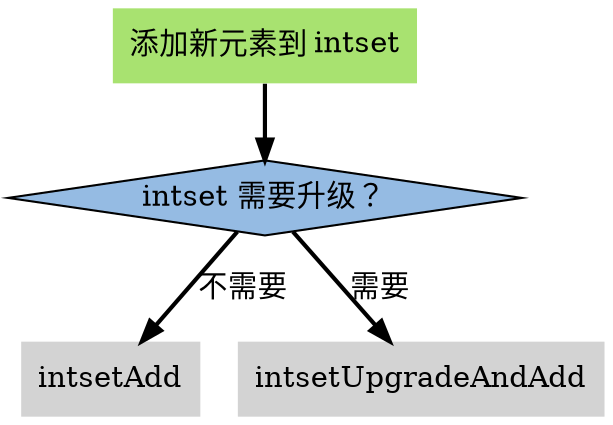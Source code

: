digraph g {

    edge [style = bold];
    node [shape = plaintext, style = filled];

    add [label = "添加新元素到 intset", fillcolor = "#A8E270"];

    upgrade_or_not [label = "intset 需要升级？", shape = diamond, fillcolor = "#95BBE3"];

    add -> upgrade_or_not;

    upgrade_or_not -> intsetAdd [label = "不需要"];

    upgrade_or_not -> intsetUpgradeAndAdd [label = "需要"];

}
